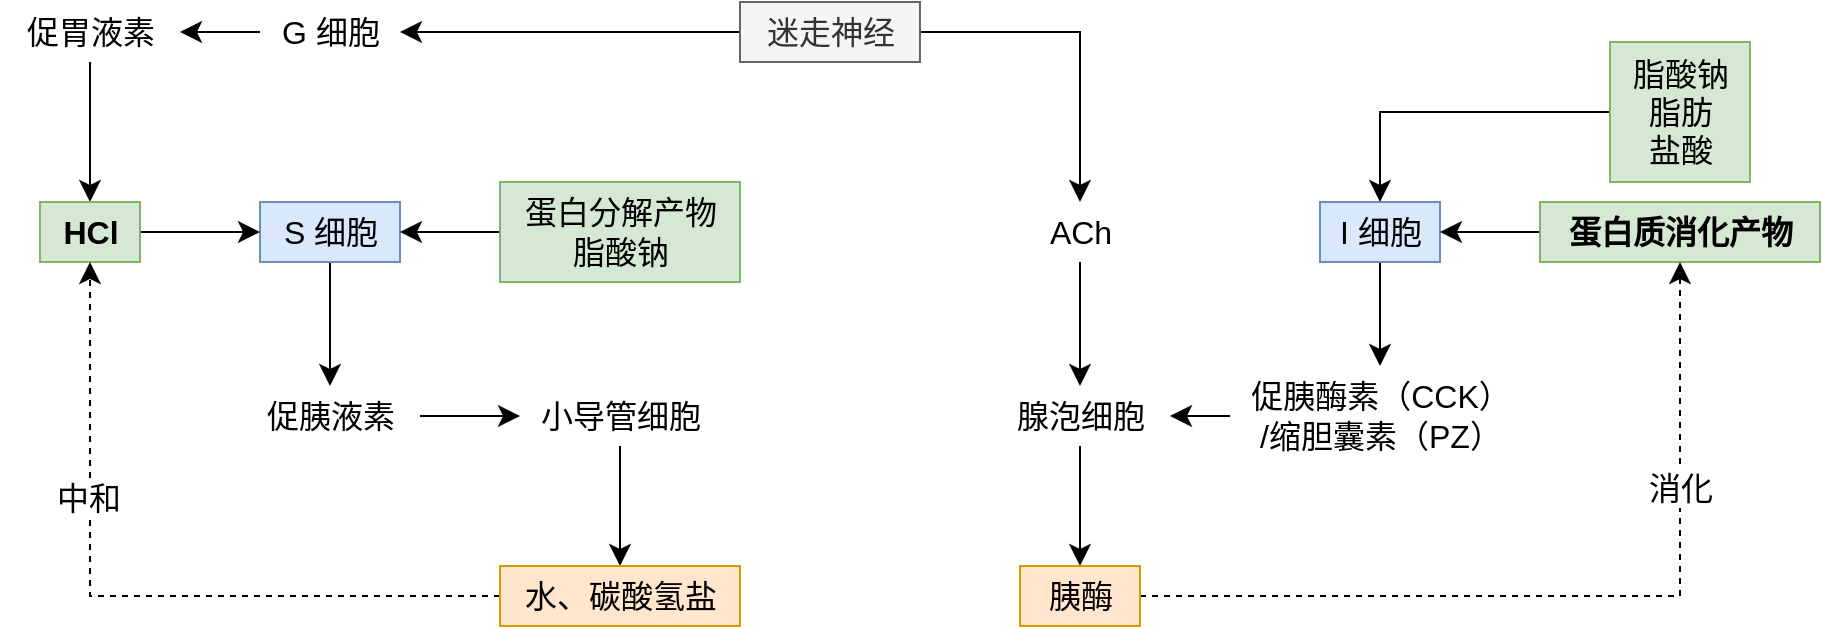 <mxfile version="22.0.2" type="device">
  <diagram name="第 1 页" id="0GJDUh79BzKI89nmxH3X">
    <mxGraphModel dx="1502" dy="1102" grid="1" gridSize="10" guides="1" tooltips="1" connect="1" arrows="1" fold="1" page="0" pageScale="1" pageWidth="827" pageHeight="1169" math="0" shadow="0">
      <root>
        <mxCell id="0" />
        <mxCell id="1" parent="0" />
        <mxCell id="v4-eaB-5zp2mB8D7-QdS-21" style="edgeStyle=none;curved=1;rounded=0;orthogonalLoop=1;jettySize=auto;html=1;fontSize=12;startSize=8;endSize=8;" parent="1" source="v4-eaB-5zp2mB8D7-QdS-1" target="v4-eaB-5zp2mB8D7-QdS-14" edge="1">
          <mxGeometry relative="1" as="geometry" />
        </mxCell>
        <mxCell id="v4-eaB-5zp2mB8D7-QdS-1" value="促胃液素" style="text;html=1;align=center;verticalAlign=middle;resizable=0;points=[];autosize=1;strokeColor=none;fillColor=none;fontSize=16;" parent="1" vertex="1">
          <mxGeometry x="-300" y="-2" width="90" height="30" as="geometry" />
        </mxCell>
        <mxCell id="v4-eaB-5zp2mB8D7-QdS-6" style="edgeStyle=none;curved=1;rounded=0;orthogonalLoop=1;jettySize=auto;html=1;fontSize=12;startSize=8;endSize=8;" parent="1" source="v4-eaB-5zp2mB8D7-QdS-2" target="v4-eaB-5zp2mB8D7-QdS-4" edge="1">
          <mxGeometry relative="1" as="geometry" />
        </mxCell>
        <mxCell id="v4-eaB-5zp2mB8D7-QdS-2" value="促胰液素" style="text;html=1;align=center;verticalAlign=middle;resizable=0;points=[];autosize=1;strokeColor=none;fillColor=none;fontSize=16;" parent="1" vertex="1">
          <mxGeometry x="-180" y="190" width="90" height="30" as="geometry" />
        </mxCell>
        <mxCell id="v4-eaB-5zp2mB8D7-QdS-7" style="edgeStyle=none;curved=1;rounded=0;orthogonalLoop=1;jettySize=auto;html=1;fontSize=12;startSize=8;endSize=8;" parent="1" source="v4-eaB-5zp2mB8D7-QdS-3" target="v4-eaB-5zp2mB8D7-QdS-5" edge="1">
          <mxGeometry relative="1" as="geometry" />
        </mxCell>
        <mxCell id="v4-eaB-5zp2mB8D7-QdS-3" value="促胰酶素（CCK）&lt;br&gt;/缩胆囊素（PZ）" style="text;html=1;align=center;verticalAlign=middle;resizable=0;points=[];autosize=1;strokeColor=none;fillColor=none;fontSize=16;" parent="1" vertex="1">
          <mxGeometry x="315" y="180" width="150" height="50" as="geometry" />
        </mxCell>
        <mxCell id="v4-eaB-5zp2mB8D7-QdS-23" value="" style="edgeStyle=none;curved=1;rounded=0;orthogonalLoop=1;jettySize=auto;html=1;fontSize=12;startSize=8;endSize=8;" parent="1" source="v4-eaB-5zp2mB8D7-QdS-4" target="v4-eaB-5zp2mB8D7-QdS-22" edge="1">
          <mxGeometry relative="1" as="geometry" />
        </mxCell>
        <mxCell id="v4-eaB-5zp2mB8D7-QdS-4" value="小导管细胞" style="text;html=1;align=center;verticalAlign=middle;resizable=0;points=[];autosize=1;strokeColor=none;fillColor=none;fontSize=16;" parent="1" vertex="1">
          <mxGeometry x="-40" y="190" width="100" height="30" as="geometry" />
        </mxCell>
        <mxCell id="v4-eaB-5zp2mB8D7-QdS-24" style="edgeStyle=none;curved=1;rounded=0;orthogonalLoop=1;jettySize=auto;html=1;fontSize=12;startSize=8;endSize=8;" parent="1" source="v4-eaB-5zp2mB8D7-QdS-5" target="v4-eaB-5zp2mB8D7-QdS-25" edge="1">
          <mxGeometry relative="1" as="geometry">
            <mxPoint x="240" y="280" as="targetPoint" />
          </mxGeometry>
        </mxCell>
        <mxCell id="v4-eaB-5zp2mB8D7-QdS-5" value="腺泡细胞" style="text;html=1;align=center;verticalAlign=middle;resizable=0;points=[];autosize=1;strokeColor=none;fillColor=none;fontSize=16;" parent="1" vertex="1">
          <mxGeometry x="195" y="190" width="90" height="30" as="geometry" />
        </mxCell>
        <mxCell id="v4-eaB-5zp2mB8D7-QdS-10" style="edgeStyle=none;curved=1;rounded=0;orthogonalLoop=1;jettySize=auto;html=1;fontSize=12;startSize=8;endSize=8;" parent="1" source="v4-eaB-5zp2mB8D7-QdS-8" target="v4-eaB-5zp2mB8D7-QdS-3" edge="1">
          <mxGeometry relative="1" as="geometry" />
        </mxCell>
        <mxCell id="v4-eaB-5zp2mB8D7-QdS-8" value="I 细胞" style="text;html=1;align=center;verticalAlign=middle;resizable=0;points=[];autosize=1;strokeColor=#6c8ebf;fillColor=#dae8fc;fontSize=16;" parent="1" vertex="1">
          <mxGeometry x="360" y="98" width="60" height="30" as="geometry" />
        </mxCell>
        <mxCell id="v4-eaB-5zp2mB8D7-QdS-11" style="edgeStyle=none;curved=1;rounded=0;orthogonalLoop=1;jettySize=auto;html=1;fontSize=12;startSize=8;endSize=8;" parent="1" source="v4-eaB-5zp2mB8D7-QdS-9" target="v4-eaB-5zp2mB8D7-QdS-8" edge="1">
          <mxGeometry relative="1" as="geometry" />
        </mxCell>
        <mxCell id="v4-eaB-5zp2mB8D7-QdS-9" value="&lt;b&gt;蛋白质消化产物&lt;/b&gt;" style="text;html=1;align=center;verticalAlign=middle;resizable=0;points=[];autosize=1;strokeColor=#82b366;fillColor=#d5e8d4;fontSize=16;" parent="1" vertex="1">
          <mxGeometry x="470" y="98" width="140" height="30" as="geometry" />
        </mxCell>
        <mxCell id="v4-eaB-5zp2mB8D7-QdS-13" style="edgeStyle=none;curved=1;rounded=0;orthogonalLoop=1;jettySize=auto;html=1;fontSize=12;startSize=8;endSize=8;" parent="1" source="v4-eaB-5zp2mB8D7-QdS-12" target="v4-eaB-5zp2mB8D7-QdS-2" edge="1">
          <mxGeometry relative="1" as="geometry" />
        </mxCell>
        <mxCell id="v4-eaB-5zp2mB8D7-QdS-12" value="S 细胞" style="text;html=1;align=center;verticalAlign=middle;resizable=0;points=[];autosize=1;strokeColor=#6c8ebf;fillColor=#dae8fc;fontSize=16;" parent="1" vertex="1">
          <mxGeometry x="-170" y="98" width="70" height="30" as="geometry" />
        </mxCell>
        <mxCell id="v4-eaB-5zp2mB8D7-QdS-15" style="edgeStyle=none;curved=1;rounded=0;orthogonalLoop=1;jettySize=auto;html=1;fontSize=12;startSize=8;endSize=8;" parent="1" source="v4-eaB-5zp2mB8D7-QdS-14" target="v4-eaB-5zp2mB8D7-QdS-12" edge="1">
          <mxGeometry relative="1" as="geometry" />
        </mxCell>
        <mxCell id="v4-eaB-5zp2mB8D7-QdS-14" value="HCl" style="text;html=1;align=center;verticalAlign=middle;resizable=0;points=[];autosize=1;strokeColor=#82b366;fillColor=#d5e8d4;fontSize=16;fontStyle=1" parent="1" vertex="1">
          <mxGeometry x="-280" y="98" width="50" height="30" as="geometry" />
        </mxCell>
        <mxCell id="v4-eaB-5zp2mB8D7-QdS-19" style="edgeStyle=none;curved=1;rounded=0;orthogonalLoop=1;jettySize=auto;html=1;fontSize=12;startSize=8;endSize=8;" parent="1" source="v4-eaB-5zp2mB8D7-QdS-16" target="v4-eaB-5zp2mB8D7-QdS-18" edge="1">
          <mxGeometry relative="1" as="geometry" />
        </mxCell>
        <mxCell id="sOBP_y7apXRpv9JIy-v6-6" style="edgeStyle=orthogonalEdgeStyle;rounded=0;orthogonalLoop=1;jettySize=auto;html=1;fontSize=12;startSize=8;endSize=8;" parent="1" source="v4-eaB-5zp2mB8D7-QdS-16" target="sOBP_y7apXRpv9JIy-v6-4" edge="1">
          <mxGeometry relative="1" as="geometry" />
        </mxCell>
        <mxCell id="v4-eaB-5zp2mB8D7-QdS-16" value="迷走神经" style="text;html=1;align=center;verticalAlign=middle;resizable=0;points=[];autosize=1;fontSize=16;fillColor=#f5f5f5;fontColor=#333333;strokeColor=#666666;" parent="1" vertex="1">
          <mxGeometry x="70" y="-2" width="90" height="30" as="geometry" />
        </mxCell>
        <mxCell id="v4-eaB-5zp2mB8D7-QdS-20" style="edgeStyle=none;curved=1;rounded=0;orthogonalLoop=1;jettySize=auto;html=1;fontSize=12;startSize=8;endSize=8;" parent="1" source="v4-eaB-5zp2mB8D7-QdS-18" target="v4-eaB-5zp2mB8D7-QdS-1" edge="1">
          <mxGeometry relative="1" as="geometry" />
        </mxCell>
        <mxCell id="v4-eaB-5zp2mB8D7-QdS-18" value="G 细胞" style="text;html=1;align=center;verticalAlign=middle;resizable=0;points=[];autosize=1;strokeColor=none;fillColor=none;fontSize=16;" parent="1" vertex="1">
          <mxGeometry x="-170" y="-2" width="70" height="30" as="geometry" />
        </mxCell>
        <mxCell id="--G-1noJaMUHjgoJXDbd-1" style="edgeStyle=orthogonalEdgeStyle;rounded=0;orthogonalLoop=1;jettySize=auto;html=1;fontSize=12;startSize=8;endSize=8;dashed=1;" edge="1" parent="1" source="v4-eaB-5zp2mB8D7-QdS-22" target="v4-eaB-5zp2mB8D7-QdS-14">
          <mxGeometry relative="1" as="geometry" />
        </mxCell>
        <mxCell id="--G-1noJaMUHjgoJXDbd-4" value="中和" style="edgeLabel;html=1;align=center;verticalAlign=middle;resizable=0;points=[];fontSize=16;" vertex="1" connectable="0" parent="--G-1noJaMUHjgoJXDbd-1">
          <mxGeometry x="0.366" y="1" relative="1" as="geometry">
            <mxPoint as="offset" />
          </mxGeometry>
        </mxCell>
        <mxCell id="v4-eaB-5zp2mB8D7-QdS-22" value="水、碳酸氢盐" style="text;html=1;align=center;verticalAlign=middle;resizable=0;points=[];autosize=1;strokeColor=#d79b00;fillColor=#ffe6cc;fontSize=16;" parent="1" vertex="1">
          <mxGeometry x="-50" y="280" width="120" height="30" as="geometry" />
        </mxCell>
        <mxCell id="--G-1noJaMUHjgoJXDbd-2" style="edgeStyle=orthogonalEdgeStyle;rounded=0;orthogonalLoop=1;jettySize=auto;html=1;fontSize=12;startSize=8;endSize=8;dashed=1;" edge="1" parent="1" source="v4-eaB-5zp2mB8D7-QdS-25" target="v4-eaB-5zp2mB8D7-QdS-9">
          <mxGeometry relative="1" as="geometry" />
        </mxCell>
        <mxCell id="--G-1noJaMUHjgoJXDbd-5" value="消化" style="edgeLabel;html=1;align=center;verticalAlign=middle;resizable=0;points=[];fontSize=16;" vertex="1" connectable="0" parent="--G-1noJaMUHjgoJXDbd-2">
          <mxGeometry x="0.483" y="-3" relative="1" as="geometry">
            <mxPoint x="-3" as="offset" />
          </mxGeometry>
        </mxCell>
        <mxCell id="v4-eaB-5zp2mB8D7-QdS-25" value="胰酶" style="text;html=1;align=center;verticalAlign=middle;resizable=0;points=[];autosize=1;strokeColor=#d79b00;fillColor=#ffe6cc;fontSize=16;" parent="1" vertex="1">
          <mxGeometry x="210" y="280" width="60" height="30" as="geometry" />
        </mxCell>
        <mxCell id="sOBP_y7apXRpv9JIy-v6-2" style="edgeStyle=none;curved=1;rounded=0;orthogonalLoop=1;jettySize=auto;html=1;fontSize=12;startSize=8;endSize=8;" parent="1" source="sOBP_y7apXRpv9JIy-v6-1" target="v4-eaB-5zp2mB8D7-QdS-12" edge="1">
          <mxGeometry relative="1" as="geometry" />
        </mxCell>
        <mxCell id="sOBP_y7apXRpv9JIy-v6-1" value="蛋白分解产物&lt;br&gt;脂酸钠" style="text;html=1;align=center;verticalAlign=middle;resizable=0;points=[];autosize=1;strokeColor=#82b366;fillColor=#d5e8d4;fontSize=16;" parent="1" vertex="1">
          <mxGeometry x="-50" y="88" width="120" height="50" as="geometry" />
        </mxCell>
        <mxCell id="sOBP_y7apXRpv9JIy-v6-7" style="edgeStyle=none;curved=1;rounded=0;orthogonalLoop=1;jettySize=auto;html=1;fontSize=12;startSize=8;endSize=8;" parent="1" source="sOBP_y7apXRpv9JIy-v6-4" target="v4-eaB-5zp2mB8D7-QdS-5" edge="1">
          <mxGeometry relative="1" as="geometry" />
        </mxCell>
        <mxCell id="sOBP_y7apXRpv9JIy-v6-4" value="ACh" style="text;html=1;align=center;verticalAlign=middle;resizable=0;points=[];autosize=1;strokeColor=none;fillColor=none;fontSize=16;" parent="1" vertex="1">
          <mxGeometry x="215" y="98" width="50" height="30" as="geometry" />
        </mxCell>
        <mxCell id="--G-1noJaMUHjgoJXDbd-6" style="edgeStyle=orthogonalEdgeStyle;rounded=0;orthogonalLoop=1;jettySize=auto;html=1;fontSize=12;startSize=8;endSize=8;" edge="1" parent="1" source="--G-1noJaMUHjgoJXDbd-3" target="v4-eaB-5zp2mB8D7-QdS-8">
          <mxGeometry relative="1" as="geometry" />
        </mxCell>
        <mxCell id="--G-1noJaMUHjgoJXDbd-3" value="脂酸钠&lt;br&gt;脂肪&lt;br&gt;盐酸" style="text;html=1;align=center;verticalAlign=middle;resizable=0;points=[];autosize=1;strokeColor=#82b366;fillColor=#d5e8d4;fontSize=16;" vertex="1" parent="1">
          <mxGeometry x="505" y="18" width="70" height="70" as="geometry" />
        </mxCell>
      </root>
    </mxGraphModel>
  </diagram>
</mxfile>

